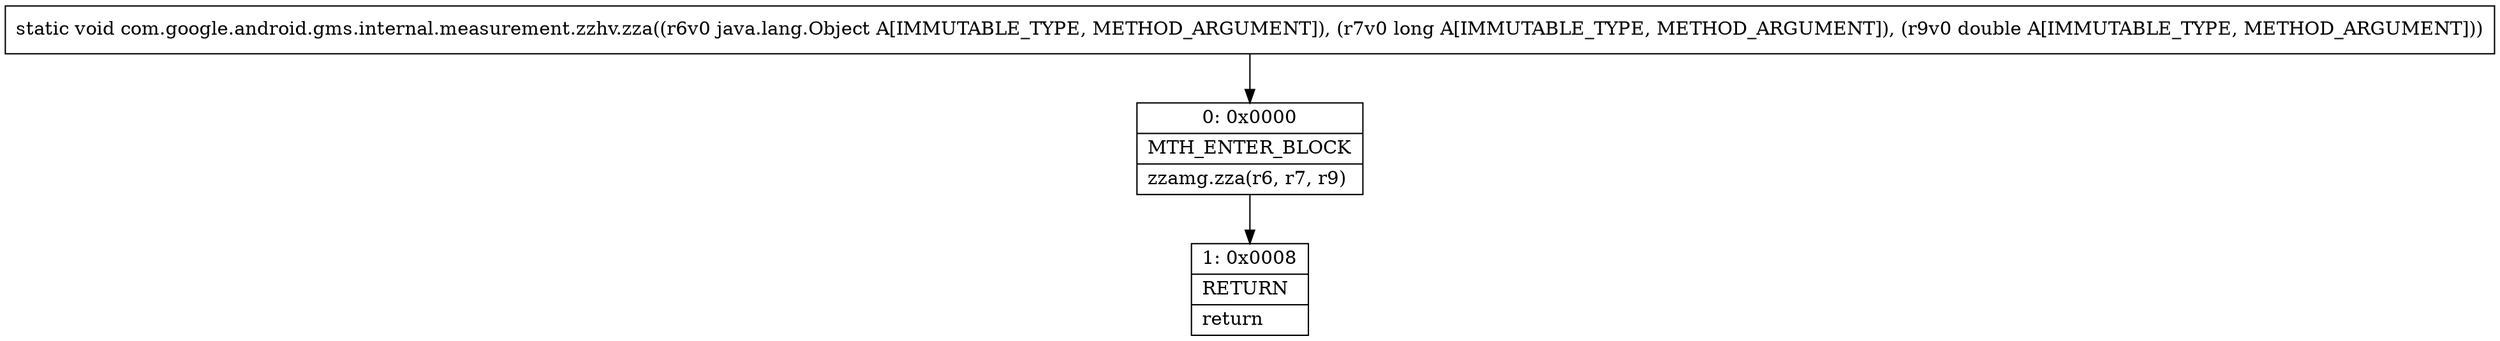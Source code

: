 digraph "CFG forcom.google.android.gms.internal.measurement.zzhv.zza(Ljava\/lang\/Object;JD)V" {
Node_0 [shape=record,label="{0\:\ 0x0000|MTH_ENTER_BLOCK\l|zzamg.zza(r6, r7, r9)\l}"];
Node_1 [shape=record,label="{1\:\ 0x0008|RETURN\l|return\l}"];
MethodNode[shape=record,label="{static void com.google.android.gms.internal.measurement.zzhv.zza((r6v0 java.lang.Object A[IMMUTABLE_TYPE, METHOD_ARGUMENT]), (r7v0 long A[IMMUTABLE_TYPE, METHOD_ARGUMENT]), (r9v0 double A[IMMUTABLE_TYPE, METHOD_ARGUMENT])) }"];
MethodNode -> Node_0;
Node_0 -> Node_1;
}

